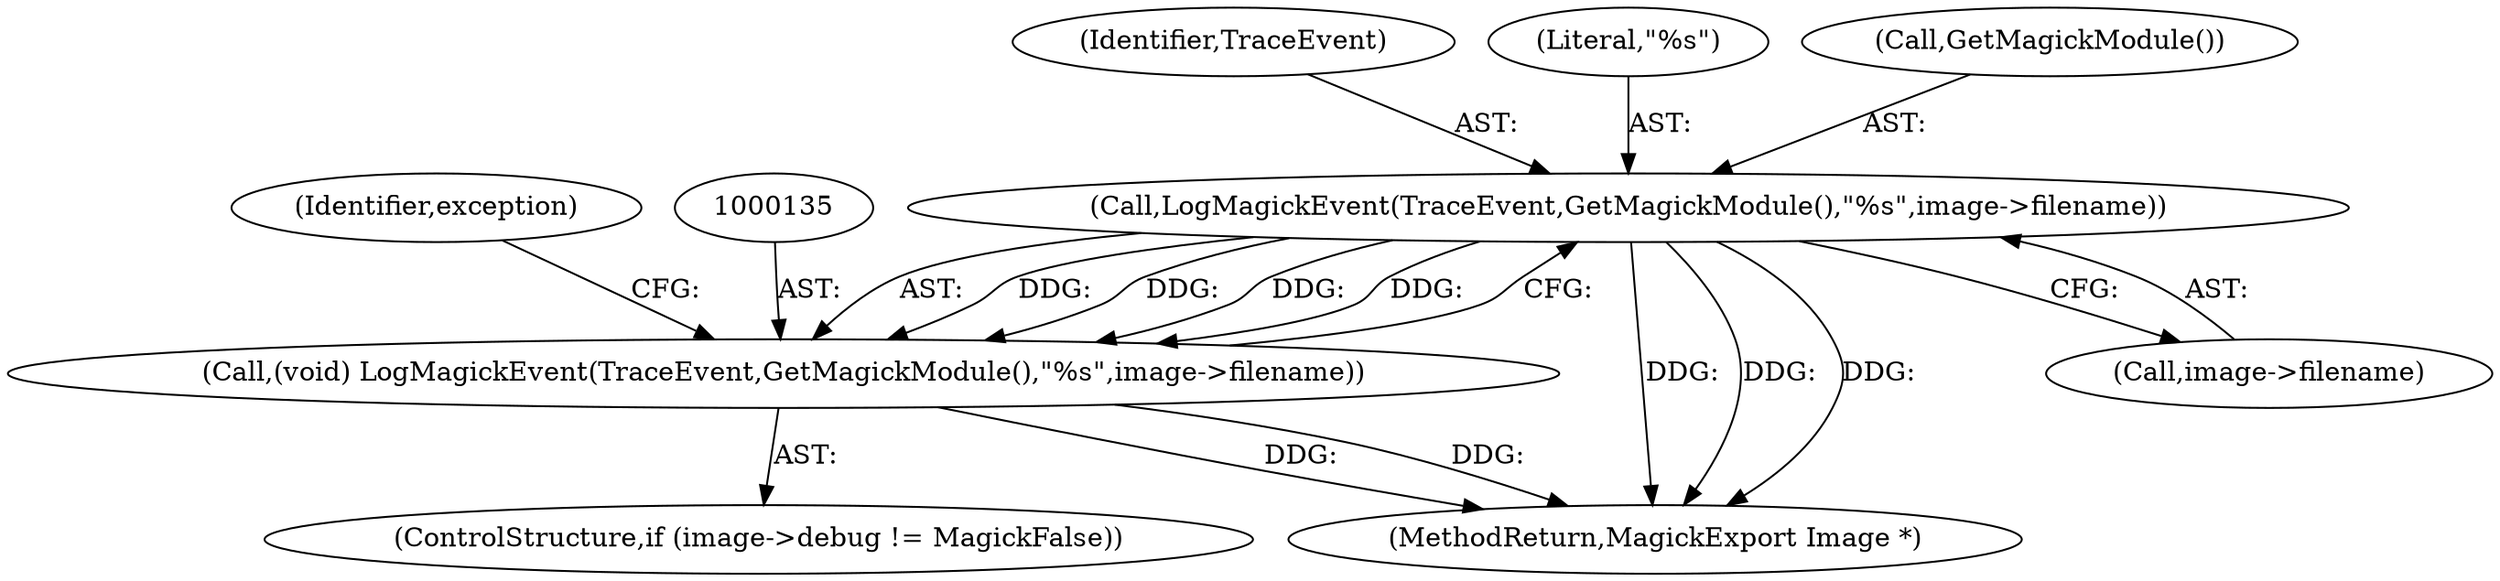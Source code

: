 digraph "0_ImageMagick_55e6dc49f1a381d9d511ee2f888fdc3e3c3e3953@pointer" {
"1000136" [label="(Call,LogMagickEvent(TraceEvent,GetMagickModule(),\"%s\",image->filename))"];
"1000134" [label="(Call,(void) LogMagickEvent(TraceEvent,GetMagickModule(),\"%s\",image->filename))"];
"1000128" [label="(ControlStructure,if (image->debug != MagickFalse))"];
"1000137" [label="(Identifier,TraceEvent)"];
"1000889" [label="(MethodReturn,MagickExport Image *)"];
"1000139" [label="(Literal,\"%s\")"];
"1000140" [label="(Call,image->filename)"];
"1000145" [label="(Identifier,exception)"];
"1000136" [label="(Call,LogMagickEvent(TraceEvent,GetMagickModule(),\"%s\",image->filename))"];
"1000134" [label="(Call,(void) LogMagickEvent(TraceEvent,GetMagickModule(),\"%s\",image->filename))"];
"1000138" [label="(Call,GetMagickModule())"];
"1000136" -> "1000134"  [label="AST: "];
"1000136" -> "1000140"  [label="CFG: "];
"1000137" -> "1000136"  [label="AST: "];
"1000138" -> "1000136"  [label="AST: "];
"1000139" -> "1000136"  [label="AST: "];
"1000140" -> "1000136"  [label="AST: "];
"1000134" -> "1000136"  [label="CFG: "];
"1000136" -> "1000889"  [label="DDG: "];
"1000136" -> "1000889"  [label="DDG: "];
"1000136" -> "1000889"  [label="DDG: "];
"1000136" -> "1000134"  [label="DDG: "];
"1000136" -> "1000134"  [label="DDG: "];
"1000136" -> "1000134"  [label="DDG: "];
"1000136" -> "1000134"  [label="DDG: "];
"1000134" -> "1000128"  [label="AST: "];
"1000135" -> "1000134"  [label="AST: "];
"1000145" -> "1000134"  [label="CFG: "];
"1000134" -> "1000889"  [label="DDG: "];
"1000134" -> "1000889"  [label="DDG: "];
}
